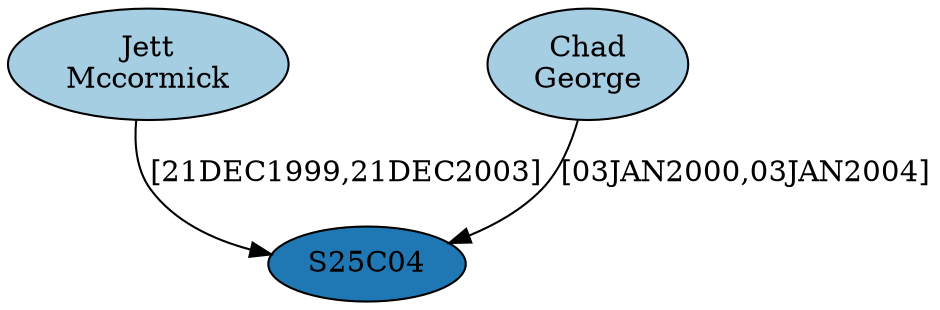 digraph G {
layout=dot
node[colorscheme=paired8, style=filled, color=black]
"I23074"[fillcolor= "1",label= "Jett\nMccormick"]
"I11068"[fillcolor= "1",label= "Chad\nGeorge"]
"R04P04S25C04"[fillcolor= "2",label= "S25C04"]
"I11068" -> "R04P04S25C04"[label= "[03JAN2000,03JAN2004]"]
"I23074" -> "R04P04S25C04"[label= "[21DEC1999,21DEC2003]"]
}
